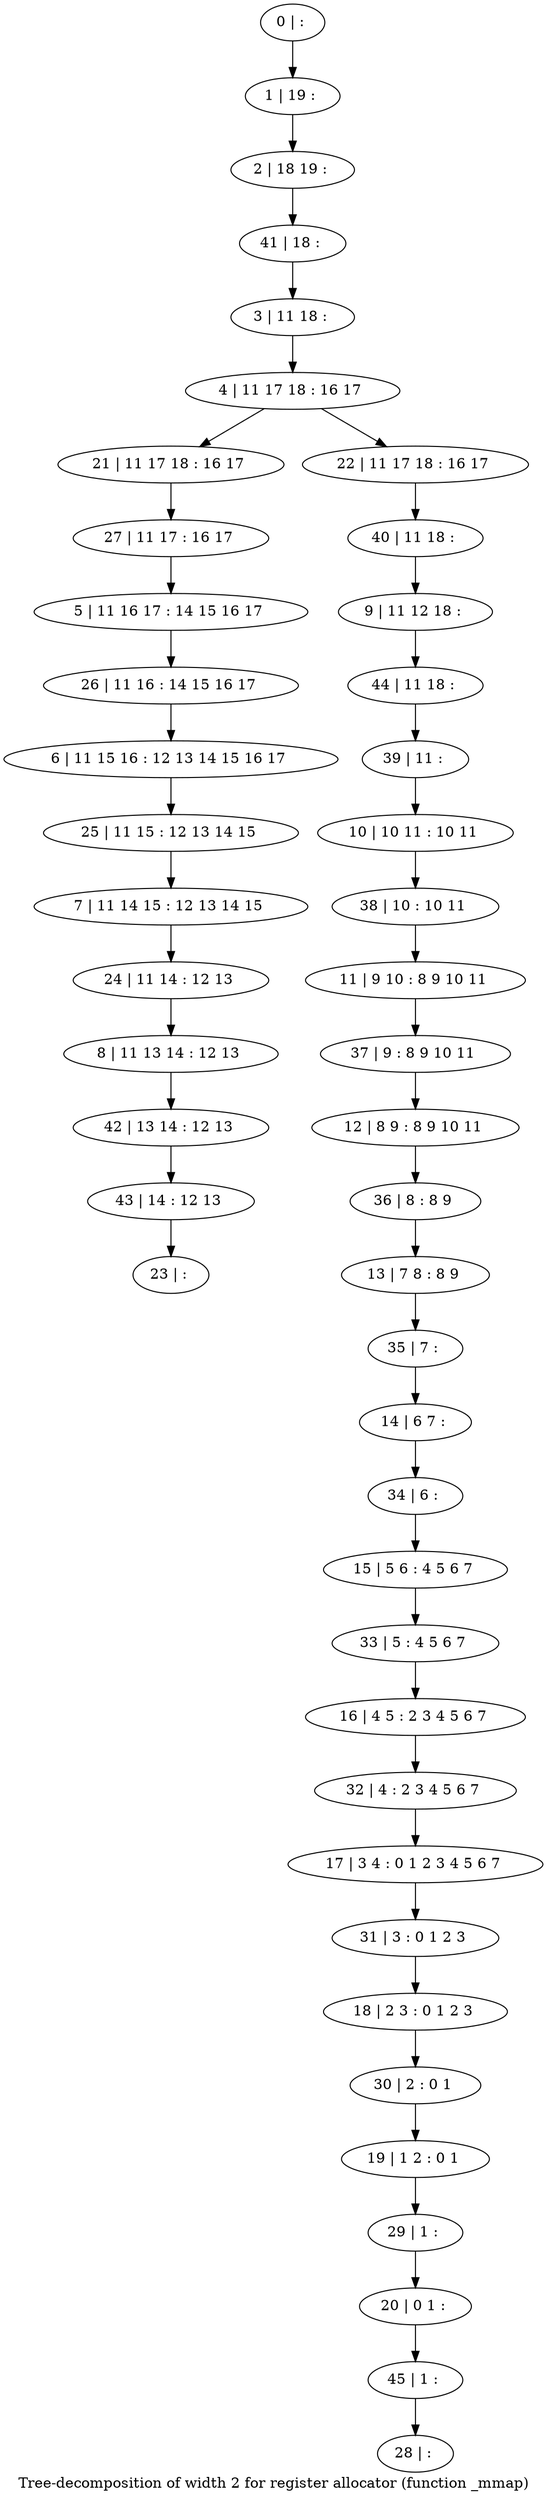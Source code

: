 digraph G {
graph [label="Tree-decomposition of width 2 for register allocator (function _mmap)"]
0[label="0 | : "];
1[label="1 | 19 : "];
2[label="2 | 18 19 : "];
3[label="3 | 11 18 : "];
4[label="4 | 11 17 18 : 16 17 "];
5[label="5 | 11 16 17 : 14 15 16 17 "];
6[label="6 | 11 15 16 : 12 13 14 15 16 17 "];
7[label="7 | 11 14 15 : 12 13 14 15 "];
8[label="8 | 11 13 14 : 12 13 "];
9[label="9 | 11 12 18 : "];
10[label="10 | 10 11 : 10 11 "];
11[label="11 | 9 10 : 8 9 10 11 "];
12[label="12 | 8 9 : 8 9 10 11 "];
13[label="13 | 7 8 : 8 9 "];
14[label="14 | 6 7 : "];
15[label="15 | 5 6 : 4 5 6 7 "];
16[label="16 | 4 5 : 2 3 4 5 6 7 "];
17[label="17 | 3 4 : 0 1 2 3 4 5 6 7 "];
18[label="18 | 2 3 : 0 1 2 3 "];
19[label="19 | 1 2 : 0 1 "];
20[label="20 | 0 1 : "];
21[label="21 | 11 17 18 : 16 17 "];
22[label="22 | 11 17 18 : 16 17 "];
23[label="23 | : "];
24[label="24 | 11 14 : 12 13 "];
25[label="25 | 11 15 : 12 13 14 15 "];
26[label="26 | 11 16 : 14 15 16 17 "];
27[label="27 | 11 17 : 16 17 "];
28[label="28 | : "];
29[label="29 | 1 : "];
30[label="30 | 2 : 0 1 "];
31[label="31 | 3 : 0 1 2 3 "];
32[label="32 | 4 : 2 3 4 5 6 7 "];
33[label="33 | 5 : 4 5 6 7 "];
34[label="34 | 6 : "];
35[label="35 | 7 : "];
36[label="36 | 8 : 8 9 "];
37[label="37 | 9 : 8 9 10 11 "];
38[label="38 | 10 : 10 11 "];
39[label="39 | 11 : "];
40[label="40 | 11 18 : "];
41[label="41 | 18 : "];
42[label="42 | 13 14 : 12 13 "];
43[label="43 | 14 : 12 13 "];
44[label="44 | 11 18 : "];
45[label="45 | 1 : "];
0->1 ;
1->2 ;
3->4 ;
4->21 ;
4->22 ;
24->8 ;
7->24 ;
25->7 ;
6->25 ;
26->6 ;
5->26 ;
27->5 ;
21->27 ;
29->20 ;
19->29 ;
30->19 ;
18->30 ;
31->18 ;
17->31 ;
32->17 ;
16->32 ;
33->16 ;
15->33 ;
34->15 ;
14->34 ;
35->14 ;
13->35 ;
36->13 ;
12->36 ;
37->12 ;
11->37 ;
38->11 ;
10->38 ;
39->10 ;
40->9 ;
22->40 ;
41->3 ;
2->41 ;
8->42 ;
43->23 ;
42->43 ;
44->39 ;
9->44 ;
45->28 ;
20->45 ;
}
